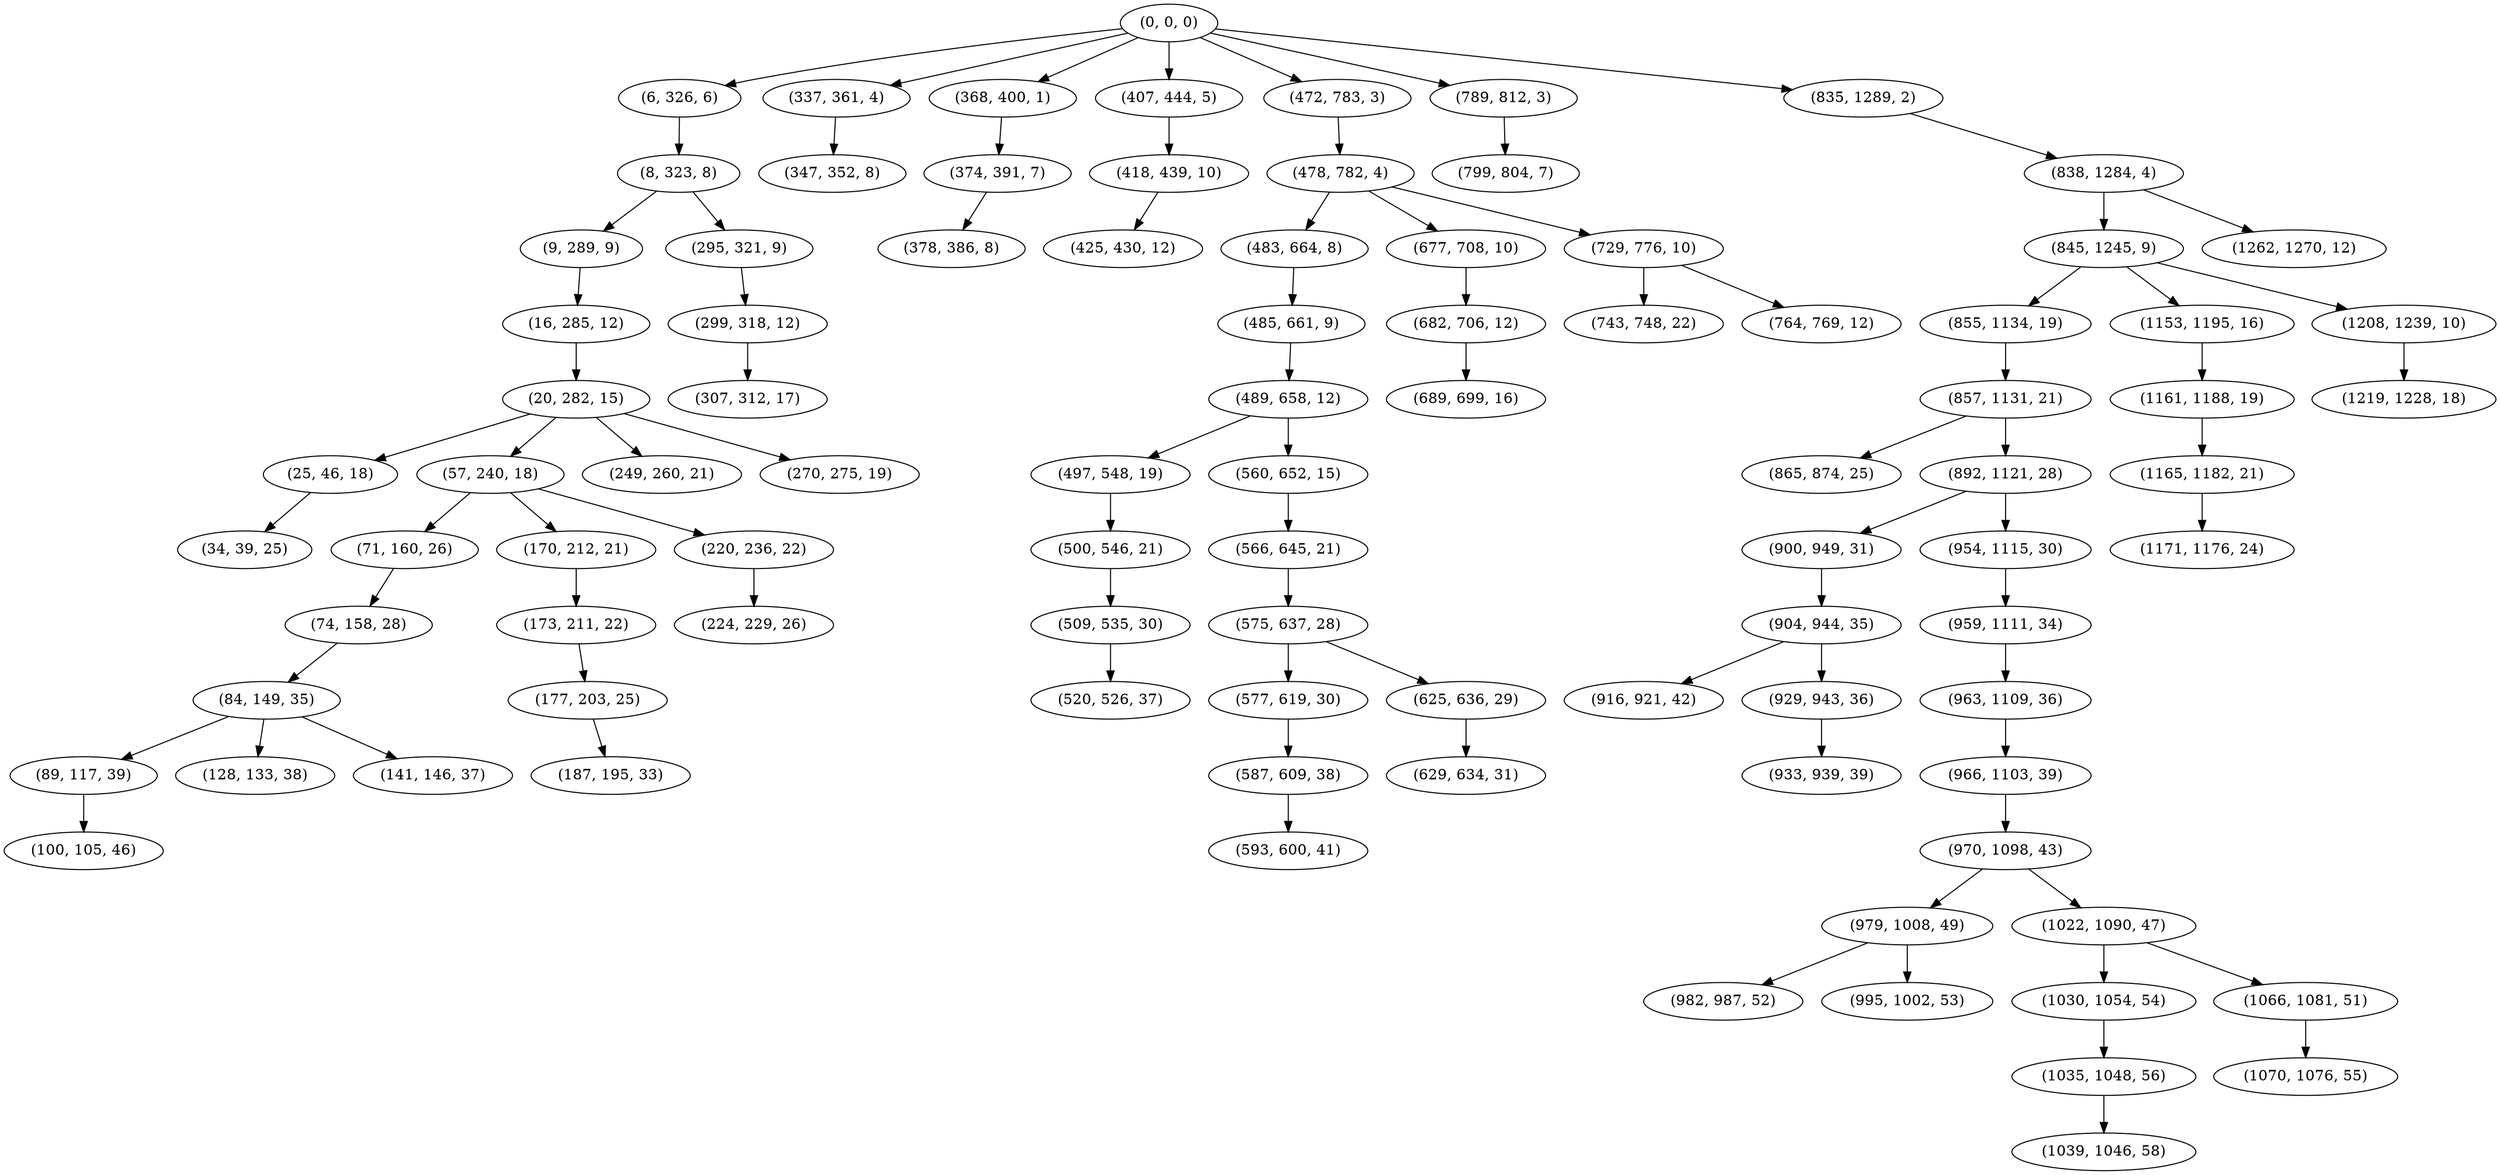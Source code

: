 digraph tree {
    "(0, 0, 0)";
    "(6, 326, 6)";
    "(8, 323, 8)";
    "(9, 289, 9)";
    "(16, 285, 12)";
    "(20, 282, 15)";
    "(25, 46, 18)";
    "(34, 39, 25)";
    "(57, 240, 18)";
    "(71, 160, 26)";
    "(74, 158, 28)";
    "(84, 149, 35)";
    "(89, 117, 39)";
    "(100, 105, 46)";
    "(128, 133, 38)";
    "(141, 146, 37)";
    "(170, 212, 21)";
    "(173, 211, 22)";
    "(177, 203, 25)";
    "(187, 195, 33)";
    "(220, 236, 22)";
    "(224, 229, 26)";
    "(249, 260, 21)";
    "(270, 275, 19)";
    "(295, 321, 9)";
    "(299, 318, 12)";
    "(307, 312, 17)";
    "(337, 361, 4)";
    "(347, 352, 8)";
    "(368, 400, 1)";
    "(374, 391, 7)";
    "(378, 386, 8)";
    "(407, 444, 5)";
    "(418, 439, 10)";
    "(425, 430, 12)";
    "(472, 783, 3)";
    "(478, 782, 4)";
    "(483, 664, 8)";
    "(485, 661, 9)";
    "(489, 658, 12)";
    "(497, 548, 19)";
    "(500, 546, 21)";
    "(509, 535, 30)";
    "(520, 526, 37)";
    "(560, 652, 15)";
    "(566, 645, 21)";
    "(575, 637, 28)";
    "(577, 619, 30)";
    "(587, 609, 38)";
    "(593, 600, 41)";
    "(625, 636, 29)";
    "(629, 634, 31)";
    "(677, 708, 10)";
    "(682, 706, 12)";
    "(689, 699, 16)";
    "(729, 776, 10)";
    "(743, 748, 22)";
    "(764, 769, 12)";
    "(789, 812, 3)";
    "(799, 804, 7)";
    "(835, 1289, 2)";
    "(838, 1284, 4)";
    "(845, 1245, 9)";
    "(855, 1134, 19)";
    "(857, 1131, 21)";
    "(865, 874, 25)";
    "(892, 1121, 28)";
    "(900, 949, 31)";
    "(904, 944, 35)";
    "(916, 921, 42)";
    "(929, 943, 36)";
    "(933, 939, 39)";
    "(954, 1115, 30)";
    "(959, 1111, 34)";
    "(963, 1109, 36)";
    "(966, 1103, 39)";
    "(970, 1098, 43)";
    "(979, 1008, 49)";
    "(982, 987, 52)";
    "(995, 1002, 53)";
    "(1022, 1090, 47)";
    "(1030, 1054, 54)";
    "(1035, 1048, 56)";
    "(1039, 1046, 58)";
    "(1066, 1081, 51)";
    "(1070, 1076, 55)";
    "(1153, 1195, 16)";
    "(1161, 1188, 19)";
    "(1165, 1182, 21)";
    "(1171, 1176, 24)";
    "(1208, 1239, 10)";
    "(1219, 1228, 18)";
    "(1262, 1270, 12)";
    "(0, 0, 0)" -> "(6, 326, 6)";
    "(0, 0, 0)" -> "(337, 361, 4)";
    "(0, 0, 0)" -> "(368, 400, 1)";
    "(0, 0, 0)" -> "(407, 444, 5)";
    "(0, 0, 0)" -> "(472, 783, 3)";
    "(0, 0, 0)" -> "(789, 812, 3)";
    "(0, 0, 0)" -> "(835, 1289, 2)";
    "(6, 326, 6)" -> "(8, 323, 8)";
    "(8, 323, 8)" -> "(9, 289, 9)";
    "(8, 323, 8)" -> "(295, 321, 9)";
    "(9, 289, 9)" -> "(16, 285, 12)";
    "(16, 285, 12)" -> "(20, 282, 15)";
    "(20, 282, 15)" -> "(25, 46, 18)";
    "(20, 282, 15)" -> "(57, 240, 18)";
    "(20, 282, 15)" -> "(249, 260, 21)";
    "(20, 282, 15)" -> "(270, 275, 19)";
    "(25, 46, 18)" -> "(34, 39, 25)";
    "(57, 240, 18)" -> "(71, 160, 26)";
    "(57, 240, 18)" -> "(170, 212, 21)";
    "(57, 240, 18)" -> "(220, 236, 22)";
    "(71, 160, 26)" -> "(74, 158, 28)";
    "(74, 158, 28)" -> "(84, 149, 35)";
    "(84, 149, 35)" -> "(89, 117, 39)";
    "(84, 149, 35)" -> "(128, 133, 38)";
    "(84, 149, 35)" -> "(141, 146, 37)";
    "(89, 117, 39)" -> "(100, 105, 46)";
    "(170, 212, 21)" -> "(173, 211, 22)";
    "(173, 211, 22)" -> "(177, 203, 25)";
    "(177, 203, 25)" -> "(187, 195, 33)";
    "(220, 236, 22)" -> "(224, 229, 26)";
    "(295, 321, 9)" -> "(299, 318, 12)";
    "(299, 318, 12)" -> "(307, 312, 17)";
    "(337, 361, 4)" -> "(347, 352, 8)";
    "(368, 400, 1)" -> "(374, 391, 7)";
    "(374, 391, 7)" -> "(378, 386, 8)";
    "(407, 444, 5)" -> "(418, 439, 10)";
    "(418, 439, 10)" -> "(425, 430, 12)";
    "(472, 783, 3)" -> "(478, 782, 4)";
    "(478, 782, 4)" -> "(483, 664, 8)";
    "(478, 782, 4)" -> "(677, 708, 10)";
    "(478, 782, 4)" -> "(729, 776, 10)";
    "(483, 664, 8)" -> "(485, 661, 9)";
    "(485, 661, 9)" -> "(489, 658, 12)";
    "(489, 658, 12)" -> "(497, 548, 19)";
    "(489, 658, 12)" -> "(560, 652, 15)";
    "(497, 548, 19)" -> "(500, 546, 21)";
    "(500, 546, 21)" -> "(509, 535, 30)";
    "(509, 535, 30)" -> "(520, 526, 37)";
    "(560, 652, 15)" -> "(566, 645, 21)";
    "(566, 645, 21)" -> "(575, 637, 28)";
    "(575, 637, 28)" -> "(577, 619, 30)";
    "(575, 637, 28)" -> "(625, 636, 29)";
    "(577, 619, 30)" -> "(587, 609, 38)";
    "(587, 609, 38)" -> "(593, 600, 41)";
    "(625, 636, 29)" -> "(629, 634, 31)";
    "(677, 708, 10)" -> "(682, 706, 12)";
    "(682, 706, 12)" -> "(689, 699, 16)";
    "(729, 776, 10)" -> "(743, 748, 22)";
    "(729, 776, 10)" -> "(764, 769, 12)";
    "(789, 812, 3)" -> "(799, 804, 7)";
    "(835, 1289, 2)" -> "(838, 1284, 4)";
    "(838, 1284, 4)" -> "(845, 1245, 9)";
    "(838, 1284, 4)" -> "(1262, 1270, 12)";
    "(845, 1245, 9)" -> "(855, 1134, 19)";
    "(845, 1245, 9)" -> "(1153, 1195, 16)";
    "(845, 1245, 9)" -> "(1208, 1239, 10)";
    "(855, 1134, 19)" -> "(857, 1131, 21)";
    "(857, 1131, 21)" -> "(865, 874, 25)";
    "(857, 1131, 21)" -> "(892, 1121, 28)";
    "(892, 1121, 28)" -> "(900, 949, 31)";
    "(892, 1121, 28)" -> "(954, 1115, 30)";
    "(900, 949, 31)" -> "(904, 944, 35)";
    "(904, 944, 35)" -> "(916, 921, 42)";
    "(904, 944, 35)" -> "(929, 943, 36)";
    "(929, 943, 36)" -> "(933, 939, 39)";
    "(954, 1115, 30)" -> "(959, 1111, 34)";
    "(959, 1111, 34)" -> "(963, 1109, 36)";
    "(963, 1109, 36)" -> "(966, 1103, 39)";
    "(966, 1103, 39)" -> "(970, 1098, 43)";
    "(970, 1098, 43)" -> "(979, 1008, 49)";
    "(970, 1098, 43)" -> "(1022, 1090, 47)";
    "(979, 1008, 49)" -> "(982, 987, 52)";
    "(979, 1008, 49)" -> "(995, 1002, 53)";
    "(1022, 1090, 47)" -> "(1030, 1054, 54)";
    "(1022, 1090, 47)" -> "(1066, 1081, 51)";
    "(1030, 1054, 54)" -> "(1035, 1048, 56)";
    "(1035, 1048, 56)" -> "(1039, 1046, 58)";
    "(1066, 1081, 51)" -> "(1070, 1076, 55)";
    "(1153, 1195, 16)" -> "(1161, 1188, 19)";
    "(1161, 1188, 19)" -> "(1165, 1182, 21)";
    "(1165, 1182, 21)" -> "(1171, 1176, 24)";
    "(1208, 1239, 10)" -> "(1219, 1228, 18)";
}

